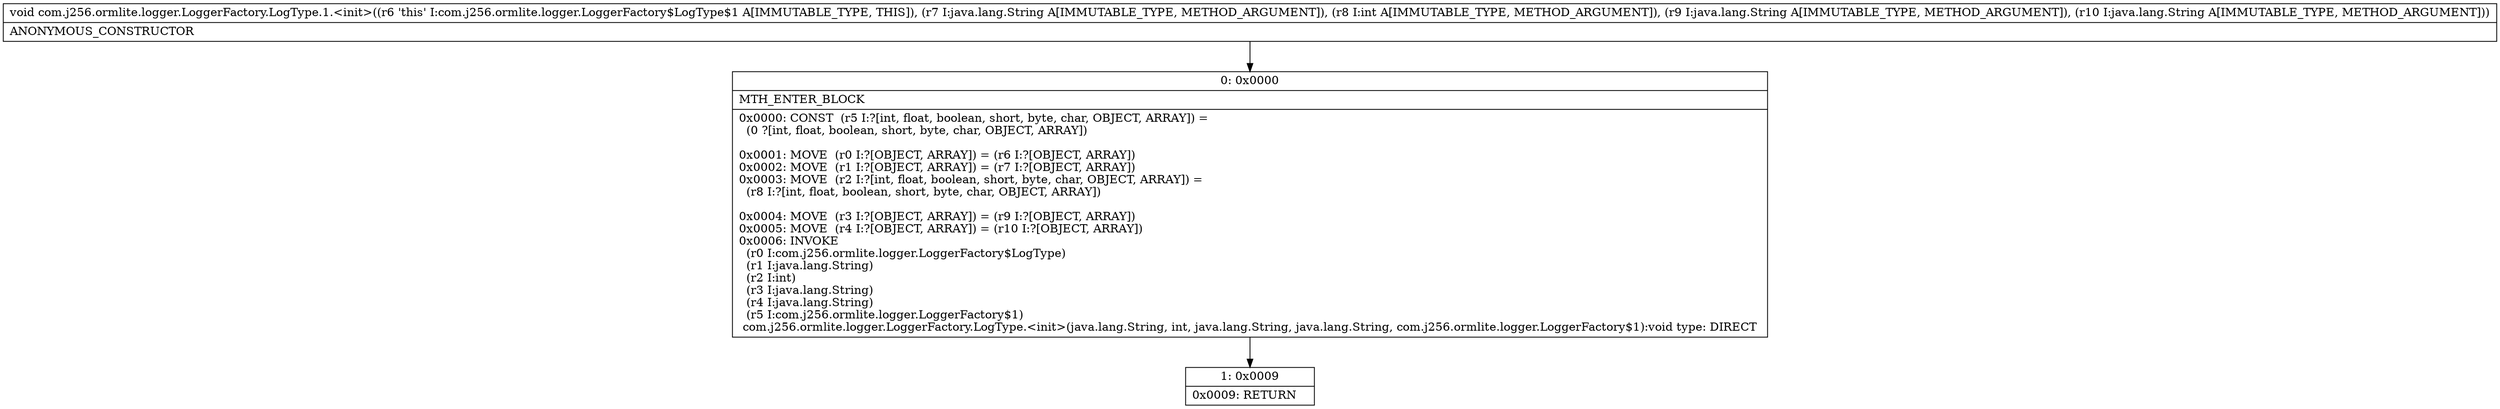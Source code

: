 digraph "CFG forcom.j256.ormlite.logger.LoggerFactory.LogType.1.\<init\>(Ljava\/lang\/String;ILjava\/lang\/String;Ljava\/lang\/String;)V" {
Node_0 [shape=record,label="{0\:\ 0x0000|MTH_ENTER_BLOCK\l|0x0000: CONST  (r5 I:?[int, float, boolean, short, byte, char, OBJECT, ARRAY]) = \l  (0 ?[int, float, boolean, short, byte, char, OBJECT, ARRAY])\l \l0x0001: MOVE  (r0 I:?[OBJECT, ARRAY]) = (r6 I:?[OBJECT, ARRAY]) \l0x0002: MOVE  (r1 I:?[OBJECT, ARRAY]) = (r7 I:?[OBJECT, ARRAY]) \l0x0003: MOVE  (r2 I:?[int, float, boolean, short, byte, char, OBJECT, ARRAY]) = \l  (r8 I:?[int, float, boolean, short, byte, char, OBJECT, ARRAY])\l \l0x0004: MOVE  (r3 I:?[OBJECT, ARRAY]) = (r9 I:?[OBJECT, ARRAY]) \l0x0005: MOVE  (r4 I:?[OBJECT, ARRAY]) = (r10 I:?[OBJECT, ARRAY]) \l0x0006: INVOKE  \l  (r0 I:com.j256.ormlite.logger.LoggerFactory$LogType)\l  (r1 I:java.lang.String)\l  (r2 I:int)\l  (r3 I:java.lang.String)\l  (r4 I:java.lang.String)\l  (r5 I:com.j256.ormlite.logger.LoggerFactory$1)\l com.j256.ormlite.logger.LoggerFactory.LogType.\<init\>(java.lang.String, int, java.lang.String, java.lang.String, com.j256.ormlite.logger.LoggerFactory$1):void type: DIRECT \l}"];
Node_1 [shape=record,label="{1\:\ 0x0009|0x0009: RETURN   \l}"];
MethodNode[shape=record,label="{void com.j256.ormlite.logger.LoggerFactory.LogType.1.\<init\>((r6 'this' I:com.j256.ormlite.logger.LoggerFactory$LogType$1 A[IMMUTABLE_TYPE, THIS]), (r7 I:java.lang.String A[IMMUTABLE_TYPE, METHOD_ARGUMENT]), (r8 I:int A[IMMUTABLE_TYPE, METHOD_ARGUMENT]), (r9 I:java.lang.String A[IMMUTABLE_TYPE, METHOD_ARGUMENT]), (r10 I:java.lang.String A[IMMUTABLE_TYPE, METHOD_ARGUMENT]))  | ANONYMOUS_CONSTRUCTOR\l}"];
MethodNode -> Node_0;
Node_0 -> Node_1;
}


